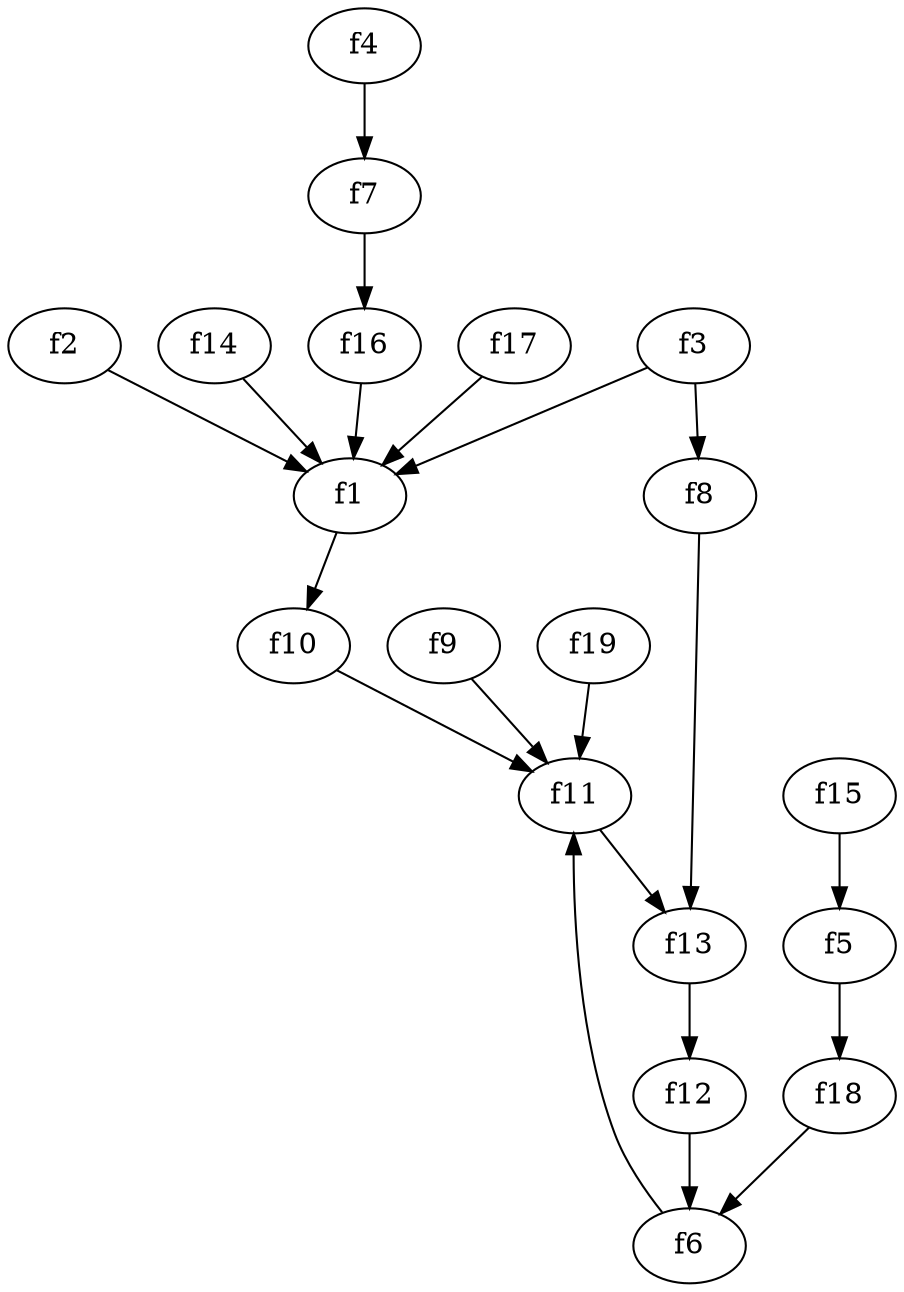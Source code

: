 strict digraph  {
f1;
f2;
f3;
f4;
f5;
f6;
f7;
f8;
f9;
f10;
f11;
f12;
f13;
f14;
f15;
f16;
f17;
f18;
f19;
f1 -> f10  [weight=2];
f2 -> f1  [weight=2];
f3 -> f8  [weight=2];
f3 -> f1  [weight=2];
f4 -> f7  [weight=2];
f5 -> f18  [weight=2];
f6 -> f11  [weight=2];
f7 -> f16  [weight=2];
f8 -> f13  [weight=2];
f9 -> f11  [weight=2];
f10 -> f11  [weight=2];
f11 -> f13  [weight=2];
f12 -> f6  [weight=2];
f13 -> f12  [weight=2];
f14 -> f1  [weight=2];
f15 -> f5  [weight=2];
f16 -> f1  [weight=2];
f17 -> f1  [weight=2];
f18 -> f6  [weight=2];
f19 -> f11  [weight=2];
}
